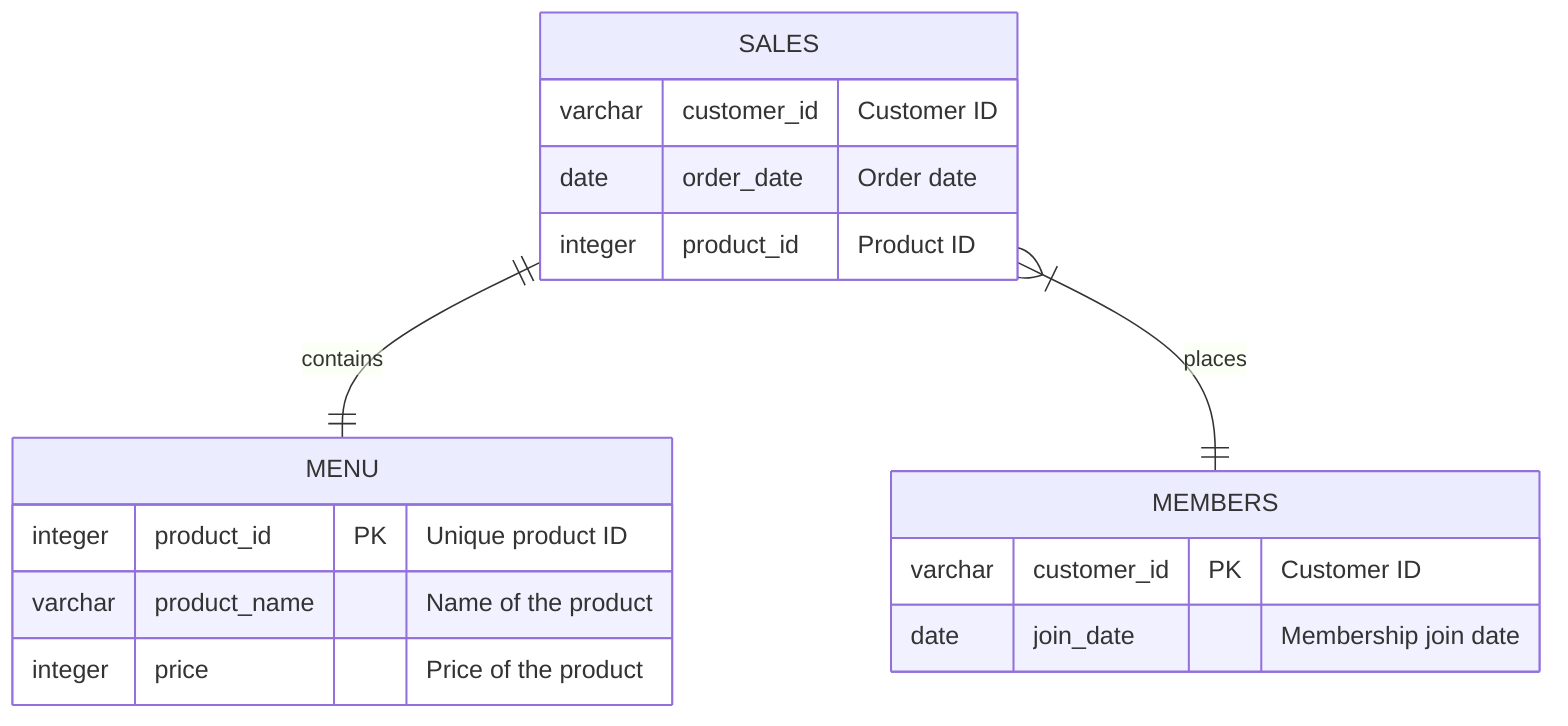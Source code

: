 erDiagram
    SALES {
        varchar customer_id "Customer ID"
        date order_date "Order date"
        integer product_id "Product ID"
    }

    MENU {
        integer product_id PK "Unique product ID"
        varchar product_name "Name of the product"
        integer price "Price of the product"
    }

    MEMBERS {
        varchar customer_id PK "Customer ID"
        date join_date "Membership join date"
    }

    SALES ||--|| MENU : "contains"
    SALES }|--|| MEMBERS : "places"